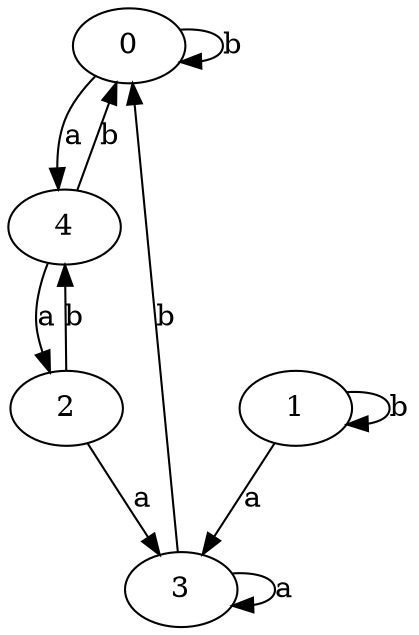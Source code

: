 digraph {
 ranksep=0.5;
 d2tdocpreamble = "\usetikzlibrary{automata}";
 d2tfigpreamble = "\tikzstyle{every state}= [ draw=blue!50,very thick,fill=blue!20]  \tikzstyle{auto}= [fill=white]";
 node [style="state"];
 edge [lblstyle="auto",topath="bend right", len=4  ]
  "0" [label="0",];
  "1" [label="1",style = "state, accepting"];
  "2" [label="2",];
  "3" [label="3",];
  "4" [label="4",style = "state, initial"];
  "0" -> "0" [label="b",topath="loop above"];
  "0" -> "4" [label="a"];
  "1" -> "1" [label="b",topath="loop above"];
  "1" -> "3" [label="a"];
  "2" -> "3" [label="a"];
  "2" -> "4" [label="b"];
  "3" -> "0" [label="b"];
  "3" -> "3" [label="a",topath="loop above"];
  "4" -> "0" [label="b"];
  "4" -> "2" [label="a"];
}